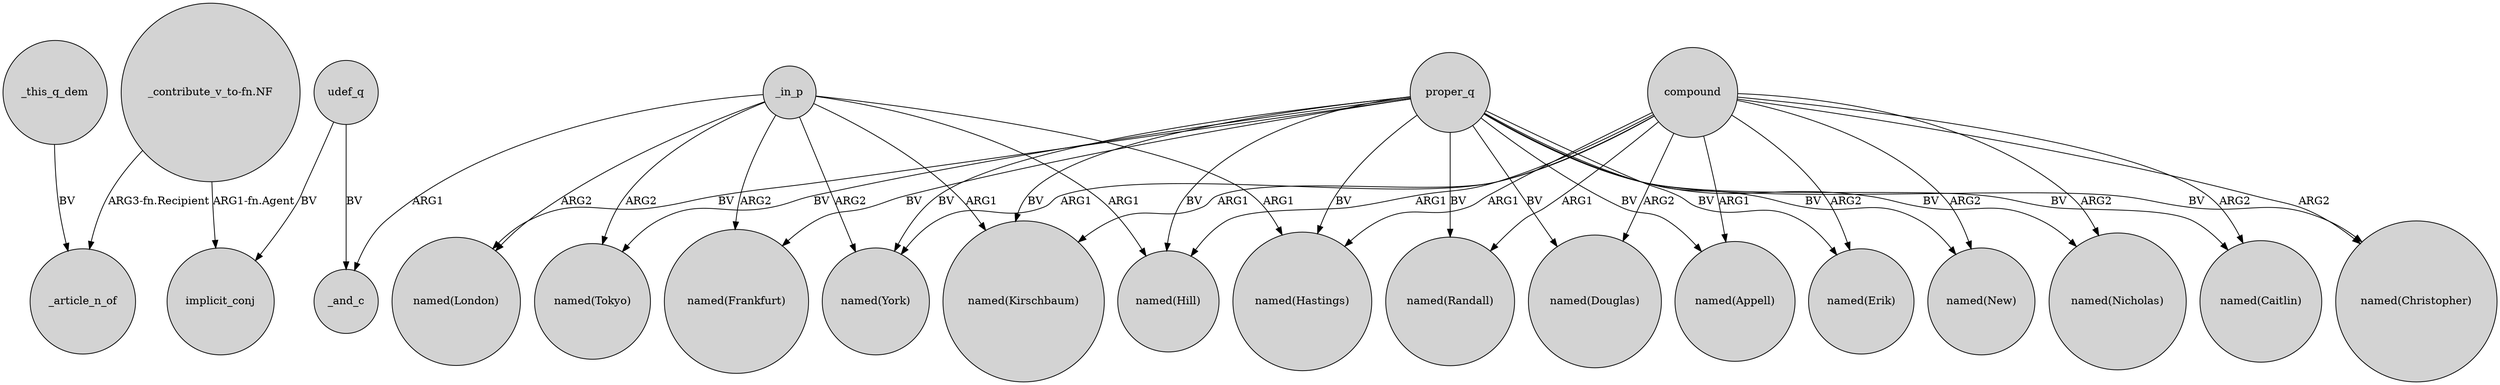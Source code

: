 digraph {
	node [shape=circle style=filled]
	_this_q_dem -> _article_n_of [label=BV]
	compound -> "named(New)" [label=ARG2]
	compound -> "named(Nicholas)" [label=ARG2]
	compound -> "named(Caitlin)" [label=ARG2]
	proper_q -> "named(New)" [label=BV]
	_in_p -> "named(London)" [label=ARG2]
	compound -> "named(Kirschbaum)" [label=ARG1]
	_in_p -> "named(Kirschbaum)" [label=ARG1]
	_in_p -> "named(Frankfurt)" [label=ARG2]
	compound -> "named(Christopher)" [label=ARG2]
	proper_q -> "named(Christopher)" [label=BV]
	"_contribute_v_to-fn.NF" -> implicit_conj [label="ARG1-fn.Agent"]
	compound -> "named(Hill)" [label=ARG1]
	udef_q -> implicit_conj [label=BV]
	proper_q -> "named(Tokyo)" [label=BV]
	proper_q -> "named(Frankfurt)" [label=BV]
	compound -> "named(Hastings)" [label=ARG1]
	proper_q -> "named(Hastings)" [label=BV]
	compound -> "named(Randall)" [label=ARG1]
	compound -> "named(Douglas)" [label=ARG2]
	compound -> "named(York)" [label=ARG1]
	proper_q -> "named(Caitlin)" [label=BV]
	_in_p -> _and_c [label=ARG1]
	proper_q -> "named(Randall)" [label=BV]
	proper_q -> "named(Appell)" [label=BV]
	proper_q -> "named(London)" [label=BV]
	_in_p -> "named(Hill)" [label=ARG1]
	proper_q -> "named(Nicholas)" [label=BV]
	proper_q -> "named(Kirschbaum)" [label=BV]
	proper_q -> "named(Hill)" [label=BV]
	compound -> "named(Appell)" [label=ARG1]
	proper_q -> "named(Erik)" [label=BV]
	_in_p -> "named(York)" [label=ARG2]
	"_contribute_v_to-fn.NF" -> _article_n_of [label="ARG3-fn.Recipient"]
	_in_p -> "named(Tokyo)" [label=ARG2]
	udef_q -> _and_c [label=BV]
	proper_q -> "named(York)" [label=BV]
	compound -> "named(Erik)" [label=ARG2]
	_in_p -> "named(Hastings)" [label=ARG1]
	proper_q -> "named(Douglas)" [label=BV]
}
